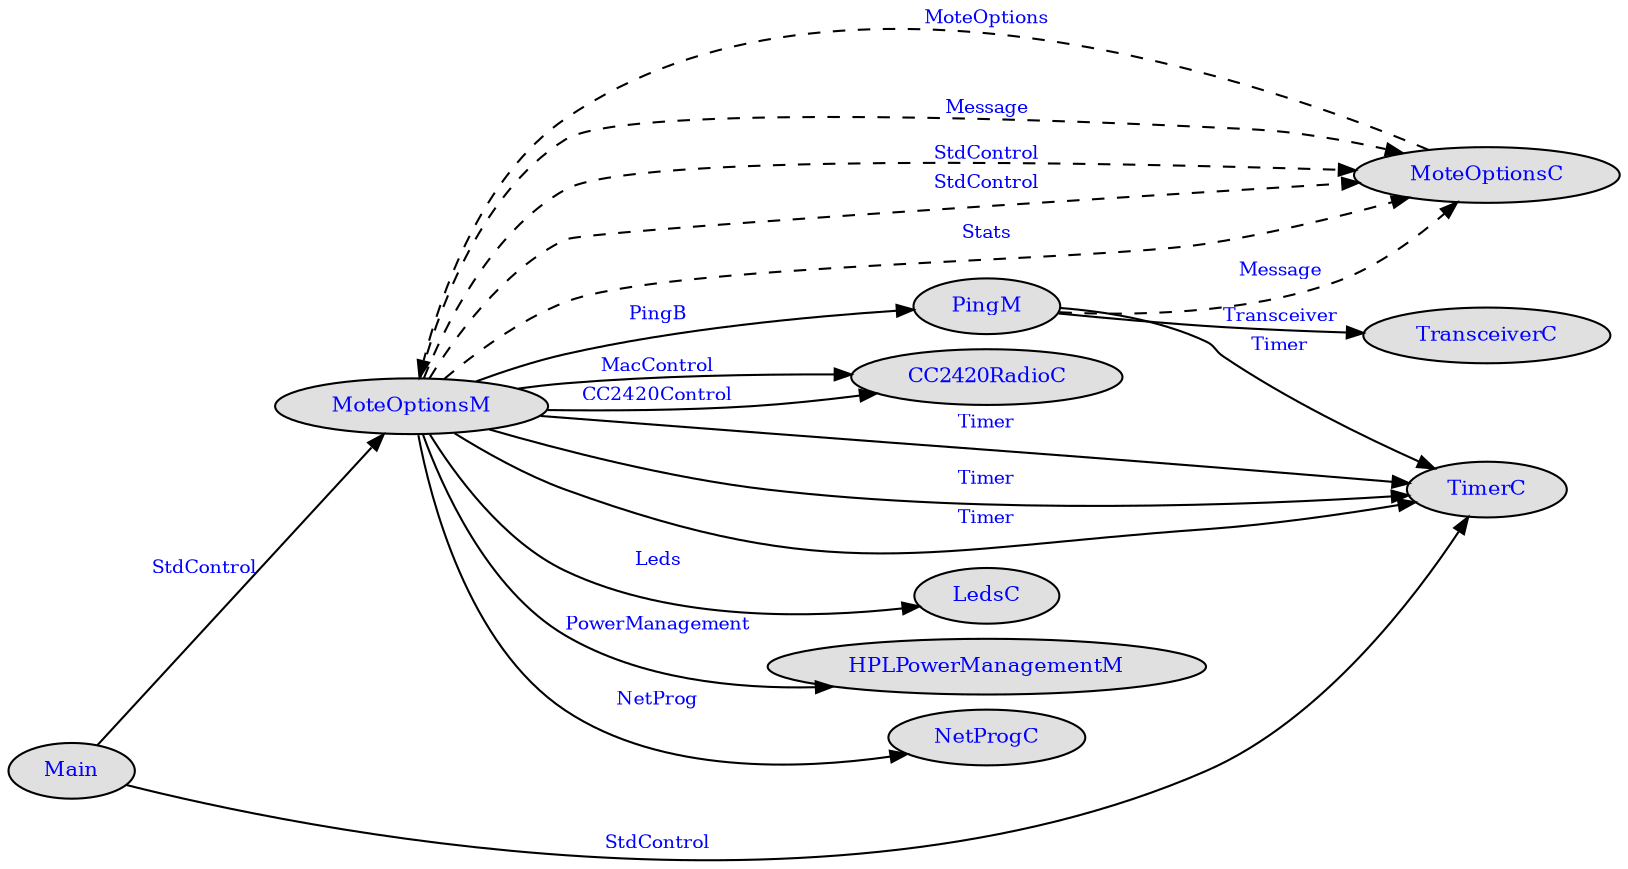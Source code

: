 digraph "MoteOptionsC_if" {
    rankdir=LR;
    ratio=compress;
    margin="0,0";
    ranksep=0.0005; 
    nodesep=0.1; 
    node [shape=ellipse style=filled fillcolor="#e0e0e0"];
    node [fontsize=10 height=.1 width=.1];
    edge [fontsize=9 arrowsize=.8];
    node [fontcolor=blue];
    edge [fontcolor=blue];

    MoteOptionsM [URL="apps.compass.MoteOptionsM.nc.html"];
    MoteOptionsC [URL="apps.compass.MoteOptionsC.nc.html"];
    MoteOptionsM -> MoteOptionsC [ style=dashed label="Message" URL="apps.compass.Message.nc.html" ];
    PingM [URL="apps.compass.PingM.nc.html"];
    MoteOptionsC [URL="apps.compass.MoteOptionsC.nc.html"];
    PingM -> MoteOptionsC [ style=dashed label="Message" URL="apps.compass.Message.nc.html" ];
    MoteOptionsC [URL="apps.compass.MoteOptionsC.nc.html"];
    MoteOptionsM [URL="apps.compass.MoteOptionsM.nc.html"];
    MoteOptionsC -> MoteOptionsM [ style=dashed label="MoteOptions" URL="apps.compass.MoteOptions.nc.html" ];
    MoteOptionsM [URL="apps.compass.MoteOptionsM.nc.html"];
    CC2420RadioC [URL="tos.lib.CC2420Radio.CC2420RadioC.nc.html"];
    MoteOptionsM -> CC2420RadioC [ label="MacControl" URL="tos.lib.CC2420Radio.MacControl.nc.html" ];
    MoteOptionsM [URL="apps.compass.MoteOptionsM.nc.html"];
    CC2420RadioC [URL="tos.lib.CC2420Radio.CC2420RadioC.nc.html"];
    MoteOptionsM -> CC2420RadioC [ label="CC2420Control" URL="tos.lib.CC2420Radio.CC2420Control.nc.html" ];
    Main [URL="tos.system.Main.nc.html"];
    MoteOptionsM [URL="apps.compass.MoteOptionsM.nc.html"];
    Main -> MoteOptionsM [ label="StdControl" URL="tos.interfaces.StdControl.nc.html" ];
    Main [URL="tos.system.Main.nc.html"];
    TimerC [URL="tos.system.TimerC.nc.html"];
    Main -> TimerC [ label="StdControl" URL="tos.interfaces.StdControl.nc.html" ];
    MoteOptionsM [URL="apps.compass.MoteOptionsM.nc.html"];
    TimerC [URL="tos.system.TimerC.nc.html"];
    MoteOptionsM -> TimerC [ label="Timer" URL="tos.interfaces.Timer.nc.html" ];
    MoteOptionsM [URL="apps.compass.MoteOptionsM.nc.html"];
    TimerC [URL="tos.system.TimerC.nc.html"];
    MoteOptionsM -> TimerC [ label="Timer" URL="tos.interfaces.Timer.nc.html" ];
    MoteOptionsM [URL="apps.compass.MoteOptionsM.nc.html"];
    TimerC [URL="tos.system.TimerC.nc.html"];
    MoteOptionsM -> TimerC [ label="Timer" URL="tos.interfaces.Timer.nc.html" ];
    MoteOptionsM [URL="apps.compass.MoteOptionsM.nc.html"];
    LedsC [URL="tos.system.LedsC.nc.html"];
    MoteOptionsM -> LedsC [ label="Leds" URL="tos.interfaces.Leds.nc.html" ];
    MoteOptionsM [URL="apps.compass.MoteOptionsM.nc.html"];
    HPLPowerManagementM [URL="tos.platform.mica2.HPLPowerManagementM.nc.html"];
    MoteOptionsM -> HPLPowerManagementM [ label="PowerManagement" URL="tos.interfaces.PowerManagement.nc.html" ];
    MoteOptionsM [URL="apps.compass.MoteOptionsM.nc.html"];
    NetProgC [URL="tos.lib.Deluge.NetProgC.nc.html"];
    MoteOptionsM -> NetProgC [ label="NetProg" URL="tos.lib.Deluge.NetProg.nc.html" ];
    MoteOptionsM [URL="apps.compass.MoteOptionsM.nc.html"];
    MoteOptionsC [URL="apps.compass.MoteOptionsC.nc.html"];
    MoteOptionsM -> MoteOptionsC [ style=dashed label="StdControl" URL="tos.interfaces.StdControl.nc.html" ];
    MoteOptionsM [URL="apps.compass.MoteOptionsM.nc.html"];
    MoteOptionsC [URL="apps.compass.MoteOptionsC.nc.html"];
    MoteOptionsM -> MoteOptionsC [ style=dashed label="StdControl" URL="tos.interfaces.StdControl.nc.html" ];
    PingM [URL="apps.compass.PingM.nc.html"];
    TransceiverC [URL="tos.lib.Transceiver.TransceiverC.nc.html"];
    PingM -> TransceiverC [ label="Transceiver" URL="tos.lib.Transceiver.Transceiver.nc.html" ];
    PingM [URL="apps.compass.PingM.nc.html"];
    TimerC [URL="tos.system.TimerC.nc.html"];
    PingM -> TimerC [ label="Timer" URL="tos.interfaces.Timer.nc.html" ];
    MoteOptionsM [URL="apps.compass.MoteOptionsM.nc.html"];
    PingM [URL="apps.compass.PingM.nc.html"];
    MoteOptionsM -> PingM [ label="PingB" URL="apps.compass.PingB.nc.html" ];
    MoteOptionsM [URL="apps.compass.MoteOptionsM.nc.html"];
    MoteOptionsC [URL="apps.compass.MoteOptionsC.nc.html"];
    MoteOptionsM -> MoteOptionsC [ style=dashed label="Stats" URL="apps.compass.Stats.nc.html" ];
}
